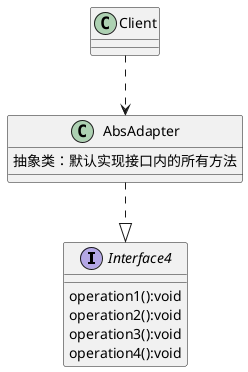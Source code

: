 @startuml
'https://plantuml.com/class-diagram

interface Interface4
class AbsAdapter
class Client

interface Interface4 {
operation1():void
operation2():void
operation3():void
operation4():void
}

class AbsAdapter{
抽象类：默认实现接口内的所有方法
}

class Client{
}
AbsAdapter ..|> Interface4
Client ..> AbsAdapter




@enduml